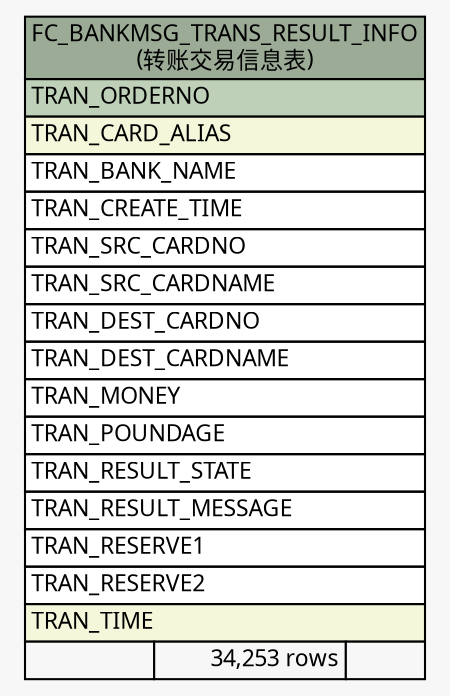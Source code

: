 // dot 2.26.0 on Linux 2.6.32-504.8.1.el6.x86_64
// SchemaSpy rev Unknown
digraph "FC_BANKMSG_TRANS_RESULT_INFO" {
  graph [
    rankdir="RL"
    bgcolor="#f7f7f7"
    nodesep="0.18"
    ranksep="0.46"
    fontname="Microsoft YaHei"
    fontsize="11"
  ];
  node [
    fontname="Microsoft YaHei"
    fontsize="11"
    shape="plaintext"
  ];
  edge [
    arrowsize="0.8"
  ];
  "FC_BANKMSG_TRANS_RESULT_INFO" [
    label=<
    <TABLE BORDER="0" CELLBORDER="1" CELLSPACING="0" BGCOLOR="#ffffff">
      <TR><TD COLSPAN="3" BGCOLOR="#9bab96" ALIGN="CENTER">FC_BANKMSG_TRANS_RESULT_INFO<br/>(转账交易信息表)</TD></TR>
      <TR><TD PORT="TRAN_ORDERNO" COLSPAN="3" BGCOLOR="#bed1b8" ALIGN="LEFT">TRAN_ORDERNO</TD></TR>
      <TR><TD PORT="TRAN_CARD_ALIAS" COLSPAN="3" BGCOLOR="#f4f7da" ALIGN="LEFT">TRAN_CARD_ALIAS</TD></TR>
      <TR><TD PORT="TRAN_BANK_NAME" COLSPAN="3" ALIGN="LEFT">TRAN_BANK_NAME</TD></TR>
      <TR><TD PORT="TRAN_CREATE_TIME" COLSPAN="3" ALIGN="LEFT">TRAN_CREATE_TIME</TD></TR>
      <TR><TD PORT="TRAN_SRC_CARDNO" COLSPAN="3" ALIGN="LEFT">TRAN_SRC_CARDNO</TD></TR>
      <TR><TD PORT="TRAN_SRC_CARDNAME" COLSPAN="3" ALIGN="LEFT">TRAN_SRC_CARDNAME</TD></TR>
      <TR><TD PORT="TRAN_DEST_CARDNO" COLSPAN="3" ALIGN="LEFT">TRAN_DEST_CARDNO</TD></TR>
      <TR><TD PORT="TRAN_DEST_CARDNAME" COLSPAN="3" ALIGN="LEFT">TRAN_DEST_CARDNAME</TD></TR>
      <TR><TD PORT="TRAN_MONEY" COLSPAN="3" ALIGN="LEFT">TRAN_MONEY</TD></TR>
      <TR><TD PORT="TRAN_POUNDAGE" COLSPAN="3" ALIGN="LEFT">TRAN_POUNDAGE</TD></TR>
      <TR><TD PORT="TRAN_RESULT_STATE" COLSPAN="3" ALIGN="LEFT">TRAN_RESULT_STATE</TD></TR>
      <TR><TD PORT="TRAN_RESULT_MESSAGE" COLSPAN="3" ALIGN="LEFT">TRAN_RESULT_MESSAGE</TD></TR>
      <TR><TD PORT="TRAN_RESERVE1" COLSPAN="3" ALIGN="LEFT">TRAN_RESERVE1</TD></TR>
      <TR><TD PORT="TRAN_RESERVE2" COLSPAN="3" ALIGN="LEFT">TRAN_RESERVE2</TD></TR>
      <TR><TD PORT="TRAN_TIME" COLSPAN="3" BGCOLOR="#f4f7da" ALIGN="LEFT">TRAN_TIME</TD></TR>
      <TR><TD ALIGN="LEFT" BGCOLOR="#f7f7f7">  </TD><TD ALIGN="RIGHT" BGCOLOR="#f7f7f7">34,253 rows</TD><TD ALIGN="RIGHT" BGCOLOR="#f7f7f7">  </TD></TR>
    </TABLE>>
    URL="tables/FC_BANKMSG_TRANS_RESULT_INFO.html"
    tooltip="FC_BANKMSG_TRANS_RESULT_INFO"
  ];
}
